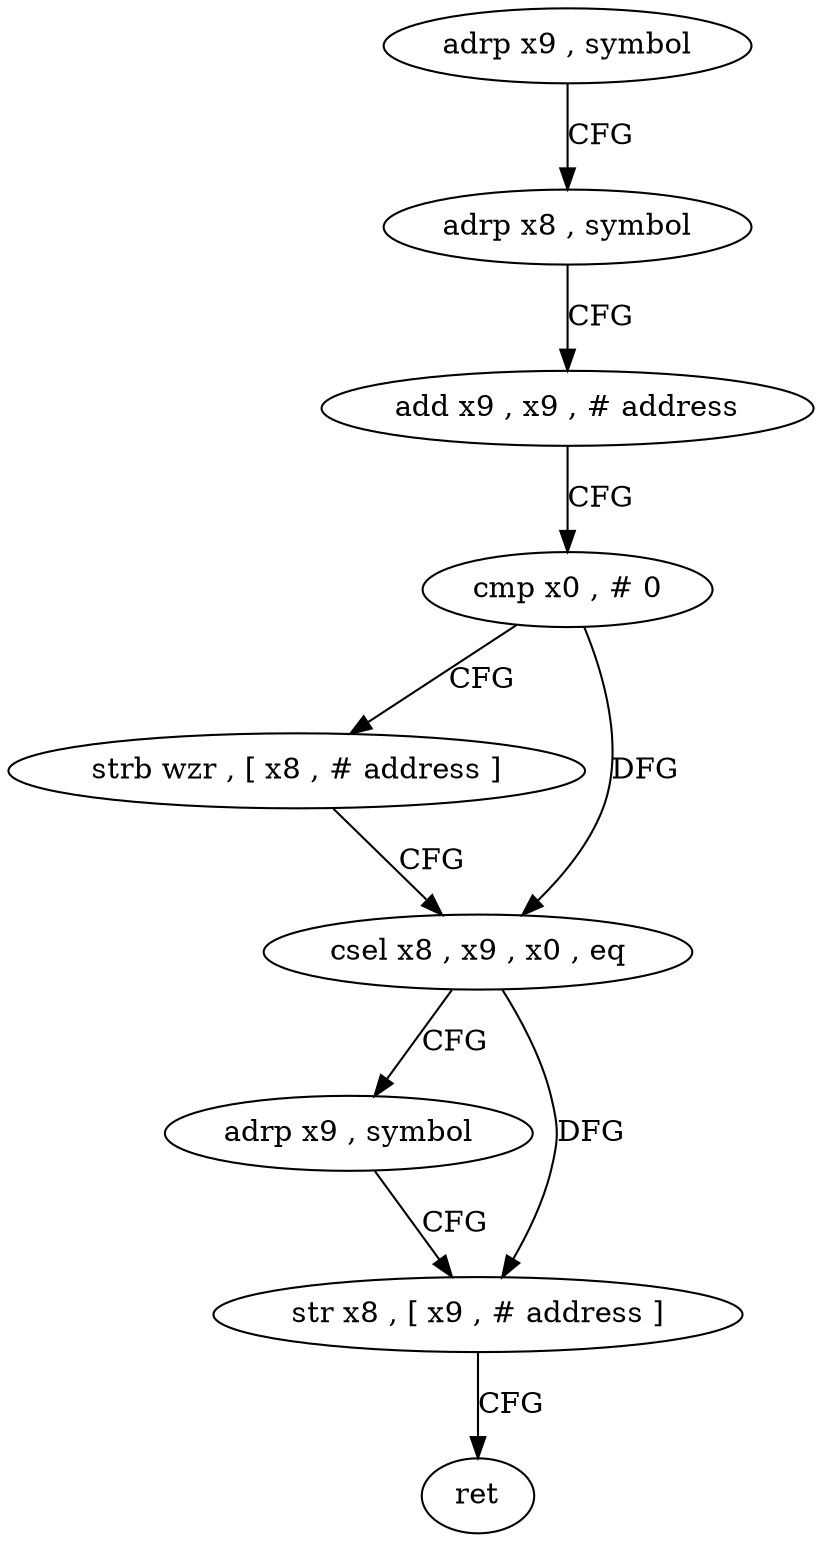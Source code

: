 digraph "func" {
"4202988" [label = "adrp x9 , symbol" ]
"4202992" [label = "adrp x8 , symbol" ]
"4202996" [label = "add x9 , x9 , # address" ]
"4203000" [label = "cmp x0 , # 0" ]
"4203004" [label = "strb wzr , [ x8 , # address ]" ]
"4203008" [label = "csel x8 , x9 , x0 , eq" ]
"4203012" [label = "adrp x9 , symbol" ]
"4203016" [label = "str x8 , [ x9 , # address ]" ]
"4203020" [label = "ret" ]
"4202988" -> "4202992" [ label = "CFG" ]
"4202992" -> "4202996" [ label = "CFG" ]
"4202996" -> "4203000" [ label = "CFG" ]
"4203000" -> "4203004" [ label = "CFG" ]
"4203000" -> "4203008" [ label = "DFG" ]
"4203004" -> "4203008" [ label = "CFG" ]
"4203008" -> "4203012" [ label = "CFG" ]
"4203008" -> "4203016" [ label = "DFG" ]
"4203012" -> "4203016" [ label = "CFG" ]
"4203016" -> "4203020" [ label = "CFG" ]
}
